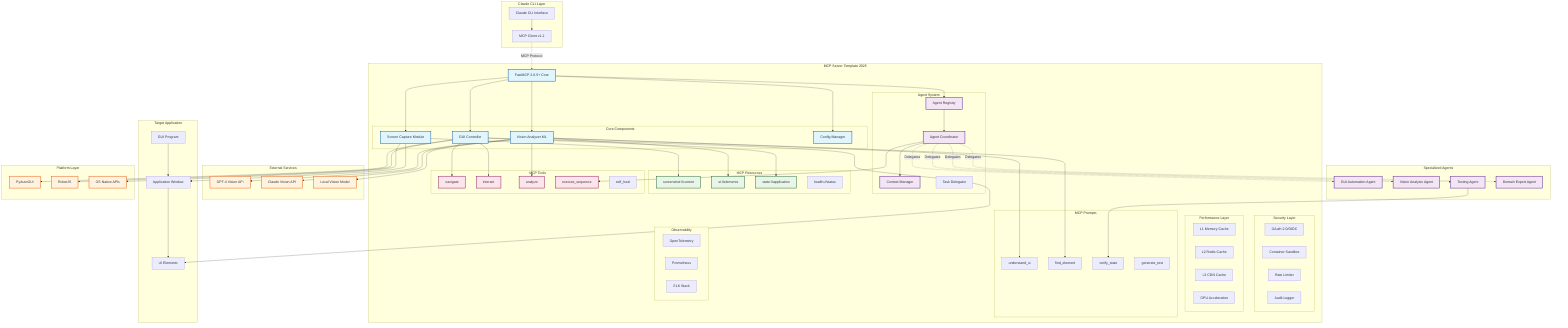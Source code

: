 graph TB
    subgraph "Claude CLI Layer"
        CLI[Claude CLI Interface]
        MCP_Client[MCP Client v1.2]
    end
    
    subgraph "MCP Server Template 2025"
        MCP_Server[FastMCP 2.0.5+ Core]
        
        subgraph "Security Layer"
            Auth[OAuth 2.0/OIDC]
            Sandbox[Container Sandbox]
            RateLimit[Rate Limiter]
            Audit[Audit Logger]
        end
        
        subgraph "Core Components"
            SC[Screen Capture Module]
            VA[Vision Analyzer ML]
            GC[GUI Controller]
            CM[Config Manager]
        end
        
        subgraph "Performance Layer"
            L1Cache[L1 Memory Cache]
            L2Cache[L2 Redis Cache]
            L3Cache[L3 CDN Cache]
            GPU[GPU Acceleration]
        end
        
        subgraph "Agent System"
            AR[Agent Registry]
            AC[Agent Coordinator]
            CTX[Context Manager]
            Delegation[Task Delegator]
        end
        
        subgraph "MCP Resources"
            R1[screenshot://current]
            R2[ui://elements]
            R3[state://application]
            R4[health://status]
        end
        
        subgraph "MCP Tools"
            T1[navigate]
            T2[interact]
            T3[analyze]
            T4[execute_sequence]
            T5[self_heal]
        end
        
        subgraph "MCP Prompts"
            P1[understand_ui]
            P2[find_element]
            P3[verify_state]
            P4[generate_test]
        end
        
        subgraph "Observability"
            OTel[OpenTelemetry]
            Metrics[Prometheus]
            Logs[ELK Stack]
        end
    end
    
    subgraph "Specialized Agents"
        GUI_Agent[GUI Automation Agent]
        Vision_Agent[Vision Analysis Agent]
        Test_Agent[Testing Agent]
        Domain_Agent[Domain Expert Agent]
    end
    
    subgraph "External Services"
        GPT4[GPT-4 Vision API]
        Claude_Vision[Claude Vision API]
        Local_Model[Local Vision Model]
    end
    
    subgraph "Target Application"
        GUI_App[GUI Program]
        App_Window[Application Window]
        UI_Elements[UI Elements]
    end
    
    subgraph "Platform Layer"
        PyAutoGUI[PyAutoGUI]
        RobotJS[RobotJS]
        OS_API[OS Native APIs]
    end
    
    %% Connections
    CLI --> MCP_Client
    MCP_Client -.->|MCP Protocol| MCP_Server
    
    MCP_Server --> SC
    MCP_Server --> VA
    MCP_Server --> GC
    MCP_Server --> CM
    MCP_Server --> AR
    
    SC --> R1
    VA --> R2
    GC --> R3
    
    GC --> T1
    GC --> T2
    VA --> T3
    AC --> T4
    
    VA --> P1
    VA --> P2
    Test_Agent --> P3
    
    AR --> AC
    AC --> CTX
    
    AC -.->|Delegates| GUI_Agent
    AC -.->|Delegates| Vision_Agent
    AC -.->|Delegates| Test_Agent
    AC -.->|Delegates| Domain_Agent
    
    VA --> GPT4
    VA --> Claude_Vision
    VA --> Local_Model
    
    SC --> App_Window
    GC --> UI_Elements
    
    GC --> PyAutoGUI
    GC --> RobotJS
    SC --> OS_API
    
    GUI_App --> App_Window
    App_Window --> UI_Elements
    
    %% Styling
    classDef core fill:#e1f5fe,stroke:#01579b,stroke-width:2px
    classDef agent fill:#f3e5f5,stroke:#4a148c,stroke-width:2px
    classDef external fill:#fff3e0,stroke:#e65100,stroke-width:2px
    classDef resource fill:#e8f5e9,stroke:#1b5e20,stroke-width:2px
    classDef tool fill:#fce4ec,stroke:#880e4f,stroke-width:2px
    
    class MCP_Server,SC,VA,GC,CM core
    class GUI_Agent,Vision_Agent,Test_Agent,Domain_Agent,AR,AC,CTX agent
    class GPT4,Claude_Vision,Local_Model,PyAutoGUI,RobotJS,OS_API external
    class R1,R2,R3 resource
    class T1,T2,T3,T4 tool
